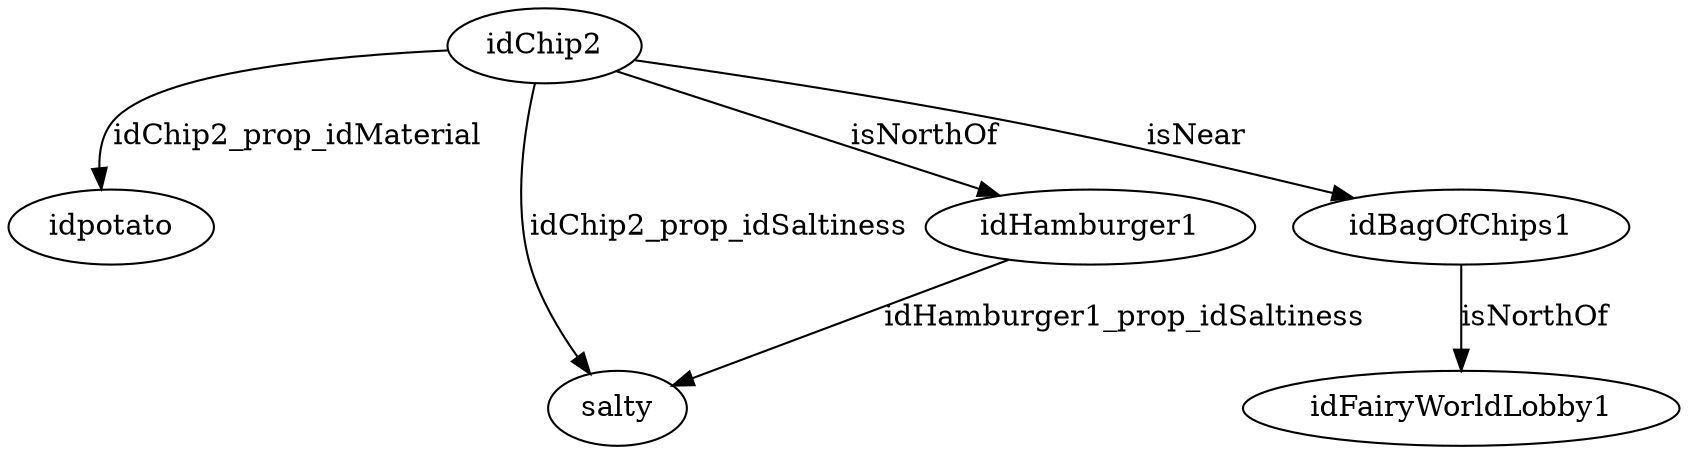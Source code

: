 strict digraph  {
idChip2 [node_type=entity_node, root=root];
idpotato;
salty;
idHamburger1;
idBagOfChips1;
idFairyWorldLobby1;
idChip2 -> idpotato  [edge_type=property, label=idChip2_prop_idMaterial];
idChip2 -> salty  [edge_type=property, label=idChip2_prop_idSaltiness];
idChip2 -> idHamburger1  [edge_type=relationship, label=isNorthOf];
idChip2 -> idBagOfChips1  [edge_type=relationship, label=isNear];
idHamburger1 -> salty  [edge_type=property, label=idHamburger1_prop_idSaltiness];
idBagOfChips1 -> idFairyWorldLobby1  [edge_type=relationship, label=isNorthOf];
}
